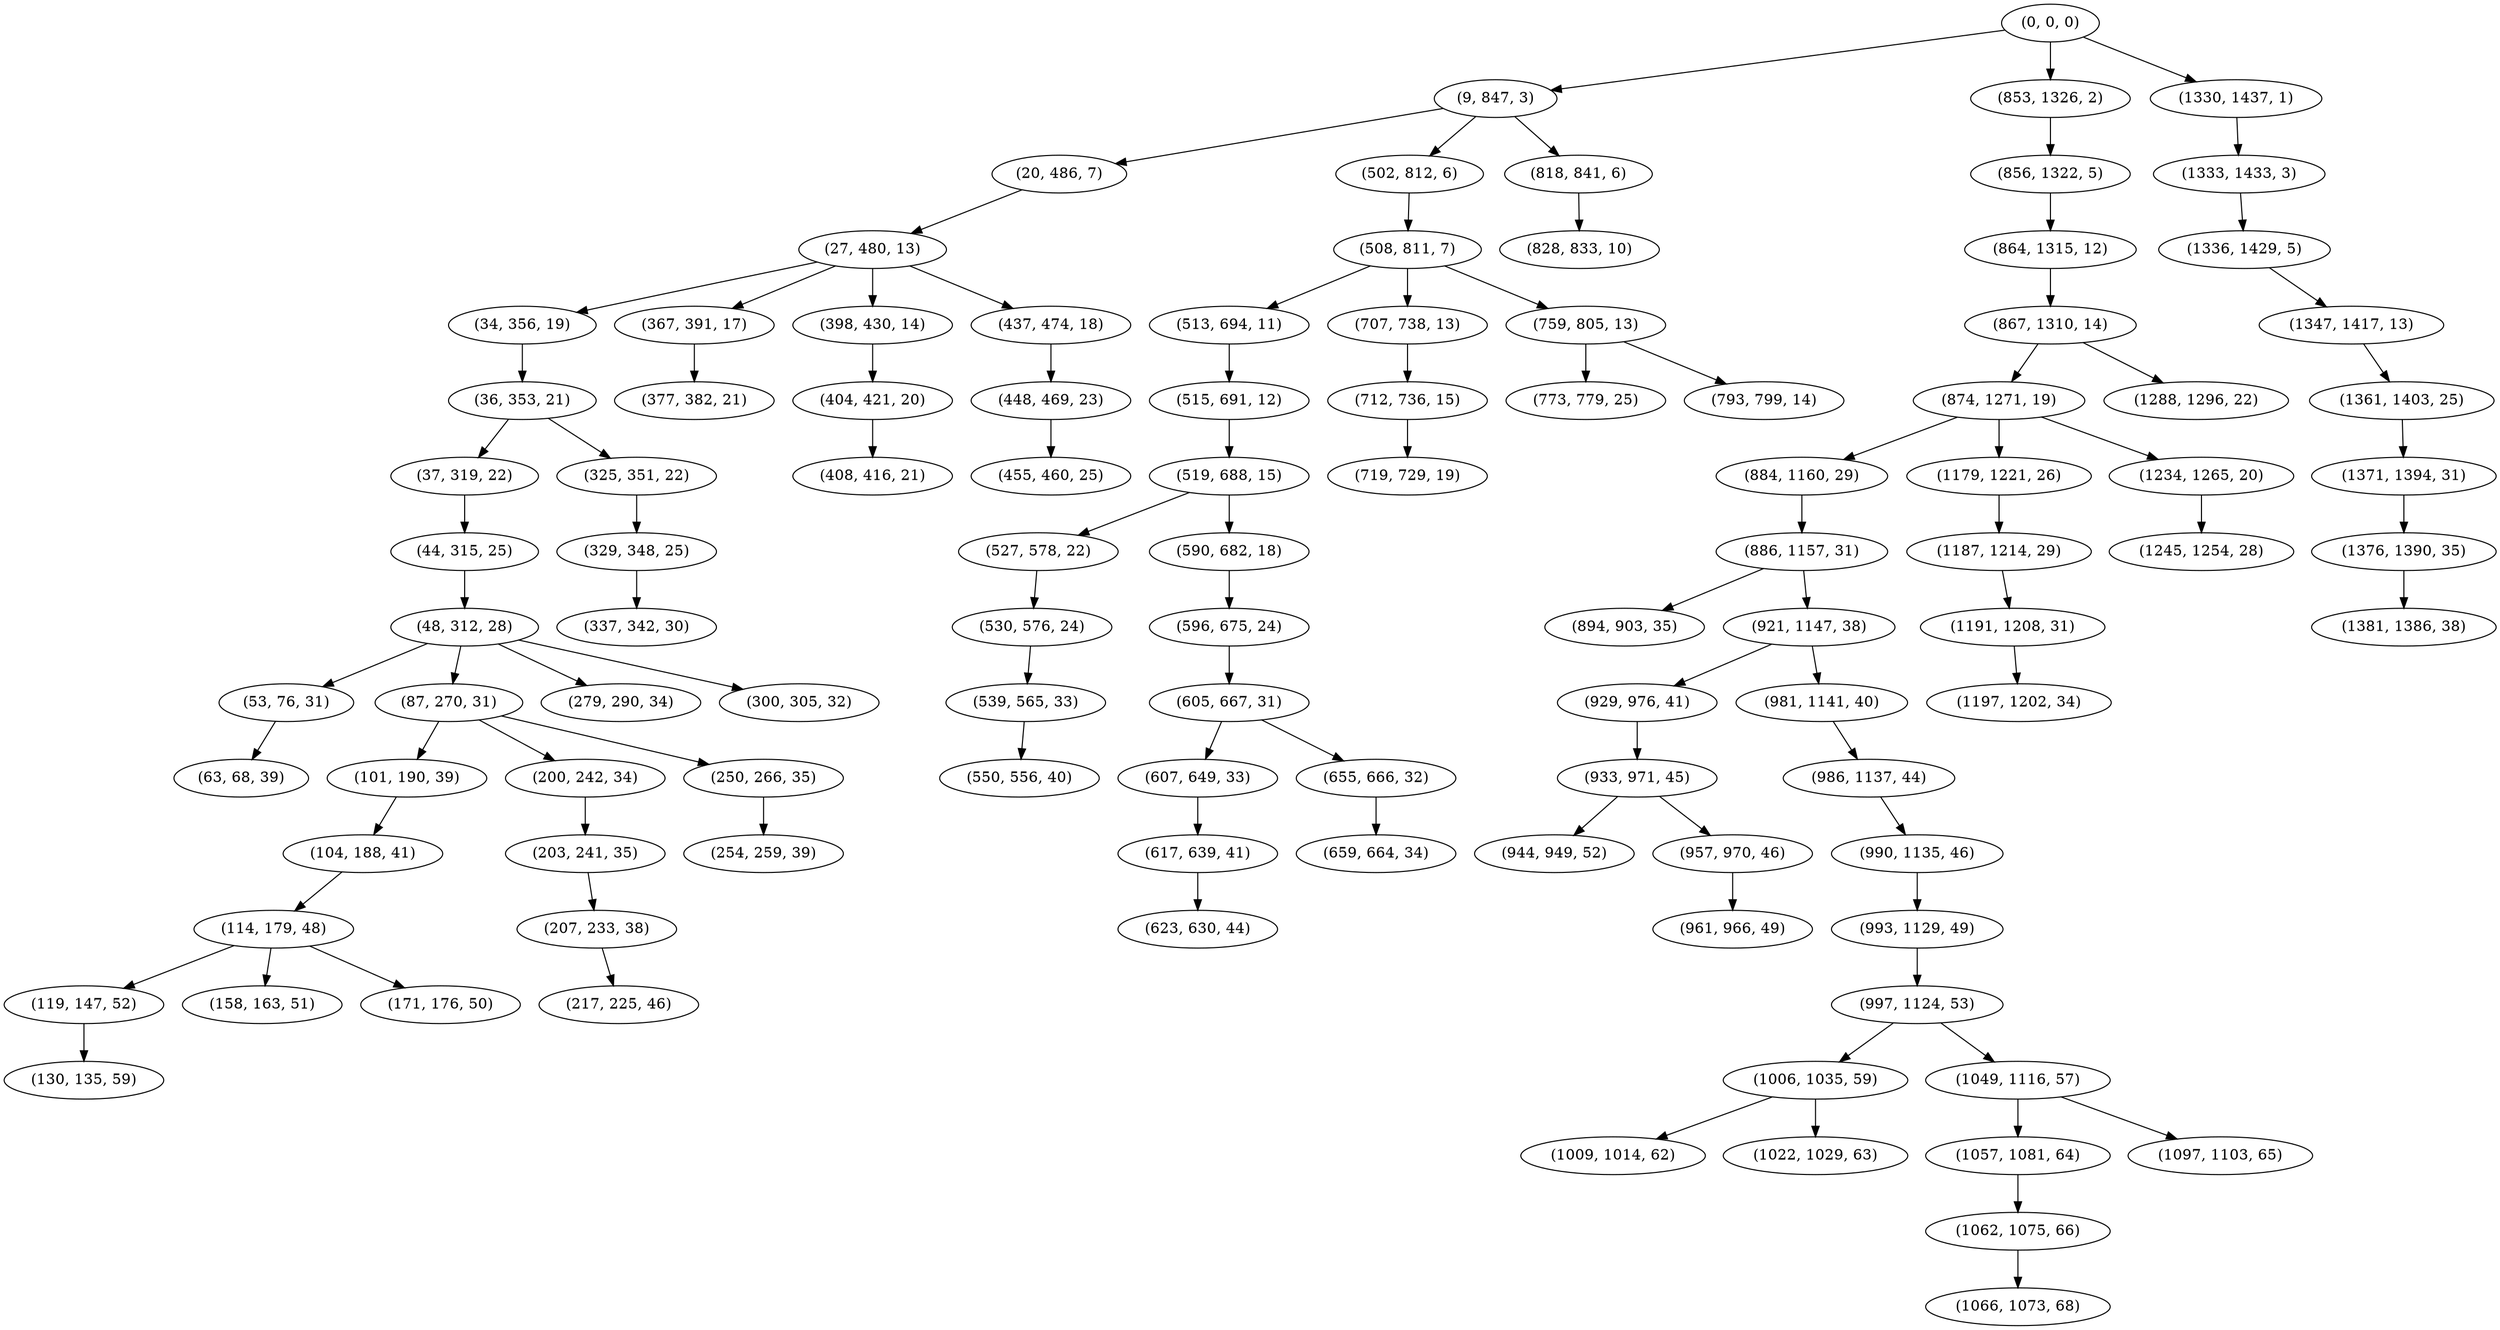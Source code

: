 digraph tree {
    "(0, 0, 0)";
    "(9, 847, 3)";
    "(20, 486, 7)";
    "(27, 480, 13)";
    "(34, 356, 19)";
    "(36, 353, 21)";
    "(37, 319, 22)";
    "(44, 315, 25)";
    "(48, 312, 28)";
    "(53, 76, 31)";
    "(63, 68, 39)";
    "(87, 270, 31)";
    "(101, 190, 39)";
    "(104, 188, 41)";
    "(114, 179, 48)";
    "(119, 147, 52)";
    "(130, 135, 59)";
    "(158, 163, 51)";
    "(171, 176, 50)";
    "(200, 242, 34)";
    "(203, 241, 35)";
    "(207, 233, 38)";
    "(217, 225, 46)";
    "(250, 266, 35)";
    "(254, 259, 39)";
    "(279, 290, 34)";
    "(300, 305, 32)";
    "(325, 351, 22)";
    "(329, 348, 25)";
    "(337, 342, 30)";
    "(367, 391, 17)";
    "(377, 382, 21)";
    "(398, 430, 14)";
    "(404, 421, 20)";
    "(408, 416, 21)";
    "(437, 474, 18)";
    "(448, 469, 23)";
    "(455, 460, 25)";
    "(502, 812, 6)";
    "(508, 811, 7)";
    "(513, 694, 11)";
    "(515, 691, 12)";
    "(519, 688, 15)";
    "(527, 578, 22)";
    "(530, 576, 24)";
    "(539, 565, 33)";
    "(550, 556, 40)";
    "(590, 682, 18)";
    "(596, 675, 24)";
    "(605, 667, 31)";
    "(607, 649, 33)";
    "(617, 639, 41)";
    "(623, 630, 44)";
    "(655, 666, 32)";
    "(659, 664, 34)";
    "(707, 738, 13)";
    "(712, 736, 15)";
    "(719, 729, 19)";
    "(759, 805, 13)";
    "(773, 779, 25)";
    "(793, 799, 14)";
    "(818, 841, 6)";
    "(828, 833, 10)";
    "(853, 1326, 2)";
    "(856, 1322, 5)";
    "(864, 1315, 12)";
    "(867, 1310, 14)";
    "(874, 1271, 19)";
    "(884, 1160, 29)";
    "(886, 1157, 31)";
    "(894, 903, 35)";
    "(921, 1147, 38)";
    "(929, 976, 41)";
    "(933, 971, 45)";
    "(944, 949, 52)";
    "(957, 970, 46)";
    "(961, 966, 49)";
    "(981, 1141, 40)";
    "(986, 1137, 44)";
    "(990, 1135, 46)";
    "(993, 1129, 49)";
    "(997, 1124, 53)";
    "(1006, 1035, 59)";
    "(1009, 1014, 62)";
    "(1022, 1029, 63)";
    "(1049, 1116, 57)";
    "(1057, 1081, 64)";
    "(1062, 1075, 66)";
    "(1066, 1073, 68)";
    "(1097, 1103, 65)";
    "(1179, 1221, 26)";
    "(1187, 1214, 29)";
    "(1191, 1208, 31)";
    "(1197, 1202, 34)";
    "(1234, 1265, 20)";
    "(1245, 1254, 28)";
    "(1288, 1296, 22)";
    "(1330, 1437, 1)";
    "(1333, 1433, 3)";
    "(1336, 1429, 5)";
    "(1347, 1417, 13)";
    "(1361, 1403, 25)";
    "(1371, 1394, 31)";
    "(1376, 1390, 35)";
    "(1381, 1386, 38)";
    "(0, 0, 0)" -> "(9, 847, 3)";
    "(0, 0, 0)" -> "(853, 1326, 2)";
    "(0, 0, 0)" -> "(1330, 1437, 1)";
    "(9, 847, 3)" -> "(20, 486, 7)";
    "(9, 847, 3)" -> "(502, 812, 6)";
    "(9, 847, 3)" -> "(818, 841, 6)";
    "(20, 486, 7)" -> "(27, 480, 13)";
    "(27, 480, 13)" -> "(34, 356, 19)";
    "(27, 480, 13)" -> "(367, 391, 17)";
    "(27, 480, 13)" -> "(398, 430, 14)";
    "(27, 480, 13)" -> "(437, 474, 18)";
    "(34, 356, 19)" -> "(36, 353, 21)";
    "(36, 353, 21)" -> "(37, 319, 22)";
    "(36, 353, 21)" -> "(325, 351, 22)";
    "(37, 319, 22)" -> "(44, 315, 25)";
    "(44, 315, 25)" -> "(48, 312, 28)";
    "(48, 312, 28)" -> "(53, 76, 31)";
    "(48, 312, 28)" -> "(87, 270, 31)";
    "(48, 312, 28)" -> "(279, 290, 34)";
    "(48, 312, 28)" -> "(300, 305, 32)";
    "(53, 76, 31)" -> "(63, 68, 39)";
    "(87, 270, 31)" -> "(101, 190, 39)";
    "(87, 270, 31)" -> "(200, 242, 34)";
    "(87, 270, 31)" -> "(250, 266, 35)";
    "(101, 190, 39)" -> "(104, 188, 41)";
    "(104, 188, 41)" -> "(114, 179, 48)";
    "(114, 179, 48)" -> "(119, 147, 52)";
    "(114, 179, 48)" -> "(158, 163, 51)";
    "(114, 179, 48)" -> "(171, 176, 50)";
    "(119, 147, 52)" -> "(130, 135, 59)";
    "(200, 242, 34)" -> "(203, 241, 35)";
    "(203, 241, 35)" -> "(207, 233, 38)";
    "(207, 233, 38)" -> "(217, 225, 46)";
    "(250, 266, 35)" -> "(254, 259, 39)";
    "(325, 351, 22)" -> "(329, 348, 25)";
    "(329, 348, 25)" -> "(337, 342, 30)";
    "(367, 391, 17)" -> "(377, 382, 21)";
    "(398, 430, 14)" -> "(404, 421, 20)";
    "(404, 421, 20)" -> "(408, 416, 21)";
    "(437, 474, 18)" -> "(448, 469, 23)";
    "(448, 469, 23)" -> "(455, 460, 25)";
    "(502, 812, 6)" -> "(508, 811, 7)";
    "(508, 811, 7)" -> "(513, 694, 11)";
    "(508, 811, 7)" -> "(707, 738, 13)";
    "(508, 811, 7)" -> "(759, 805, 13)";
    "(513, 694, 11)" -> "(515, 691, 12)";
    "(515, 691, 12)" -> "(519, 688, 15)";
    "(519, 688, 15)" -> "(527, 578, 22)";
    "(519, 688, 15)" -> "(590, 682, 18)";
    "(527, 578, 22)" -> "(530, 576, 24)";
    "(530, 576, 24)" -> "(539, 565, 33)";
    "(539, 565, 33)" -> "(550, 556, 40)";
    "(590, 682, 18)" -> "(596, 675, 24)";
    "(596, 675, 24)" -> "(605, 667, 31)";
    "(605, 667, 31)" -> "(607, 649, 33)";
    "(605, 667, 31)" -> "(655, 666, 32)";
    "(607, 649, 33)" -> "(617, 639, 41)";
    "(617, 639, 41)" -> "(623, 630, 44)";
    "(655, 666, 32)" -> "(659, 664, 34)";
    "(707, 738, 13)" -> "(712, 736, 15)";
    "(712, 736, 15)" -> "(719, 729, 19)";
    "(759, 805, 13)" -> "(773, 779, 25)";
    "(759, 805, 13)" -> "(793, 799, 14)";
    "(818, 841, 6)" -> "(828, 833, 10)";
    "(853, 1326, 2)" -> "(856, 1322, 5)";
    "(856, 1322, 5)" -> "(864, 1315, 12)";
    "(864, 1315, 12)" -> "(867, 1310, 14)";
    "(867, 1310, 14)" -> "(874, 1271, 19)";
    "(867, 1310, 14)" -> "(1288, 1296, 22)";
    "(874, 1271, 19)" -> "(884, 1160, 29)";
    "(874, 1271, 19)" -> "(1179, 1221, 26)";
    "(874, 1271, 19)" -> "(1234, 1265, 20)";
    "(884, 1160, 29)" -> "(886, 1157, 31)";
    "(886, 1157, 31)" -> "(894, 903, 35)";
    "(886, 1157, 31)" -> "(921, 1147, 38)";
    "(921, 1147, 38)" -> "(929, 976, 41)";
    "(921, 1147, 38)" -> "(981, 1141, 40)";
    "(929, 976, 41)" -> "(933, 971, 45)";
    "(933, 971, 45)" -> "(944, 949, 52)";
    "(933, 971, 45)" -> "(957, 970, 46)";
    "(957, 970, 46)" -> "(961, 966, 49)";
    "(981, 1141, 40)" -> "(986, 1137, 44)";
    "(986, 1137, 44)" -> "(990, 1135, 46)";
    "(990, 1135, 46)" -> "(993, 1129, 49)";
    "(993, 1129, 49)" -> "(997, 1124, 53)";
    "(997, 1124, 53)" -> "(1006, 1035, 59)";
    "(997, 1124, 53)" -> "(1049, 1116, 57)";
    "(1006, 1035, 59)" -> "(1009, 1014, 62)";
    "(1006, 1035, 59)" -> "(1022, 1029, 63)";
    "(1049, 1116, 57)" -> "(1057, 1081, 64)";
    "(1049, 1116, 57)" -> "(1097, 1103, 65)";
    "(1057, 1081, 64)" -> "(1062, 1075, 66)";
    "(1062, 1075, 66)" -> "(1066, 1073, 68)";
    "(1179, 1221, 26)" -> "(1187, 1214, 29)";
    "(1187, 1214, 29)" -> "(1191, 1208, 31)";
    "(1191, 1208, 31)" -> "(1197, 1202, 34)";
    "(1234, 1265, 20)" -> "(1245, 1254, 28)";
    "(1330, 1437, 1)" -> "(1333, 1433, 3)";
    "(1333, 1433, 3)" -> "(1336, 1429, 5)";
    "(1336, 1429, 5)" -> "(1347, 1417, 13)";
    "(1347, 1417, 13)" -> "(1361, 1403, 25)";
    "(1361, 1403, 25)" -> "(1371, 1394, 31)";
    "(1371, 1394, 31)" -> "(1376, 1390, 35)";
    "(1376, 1390, 35)" -> "(1381, 1386, 38)";
}
